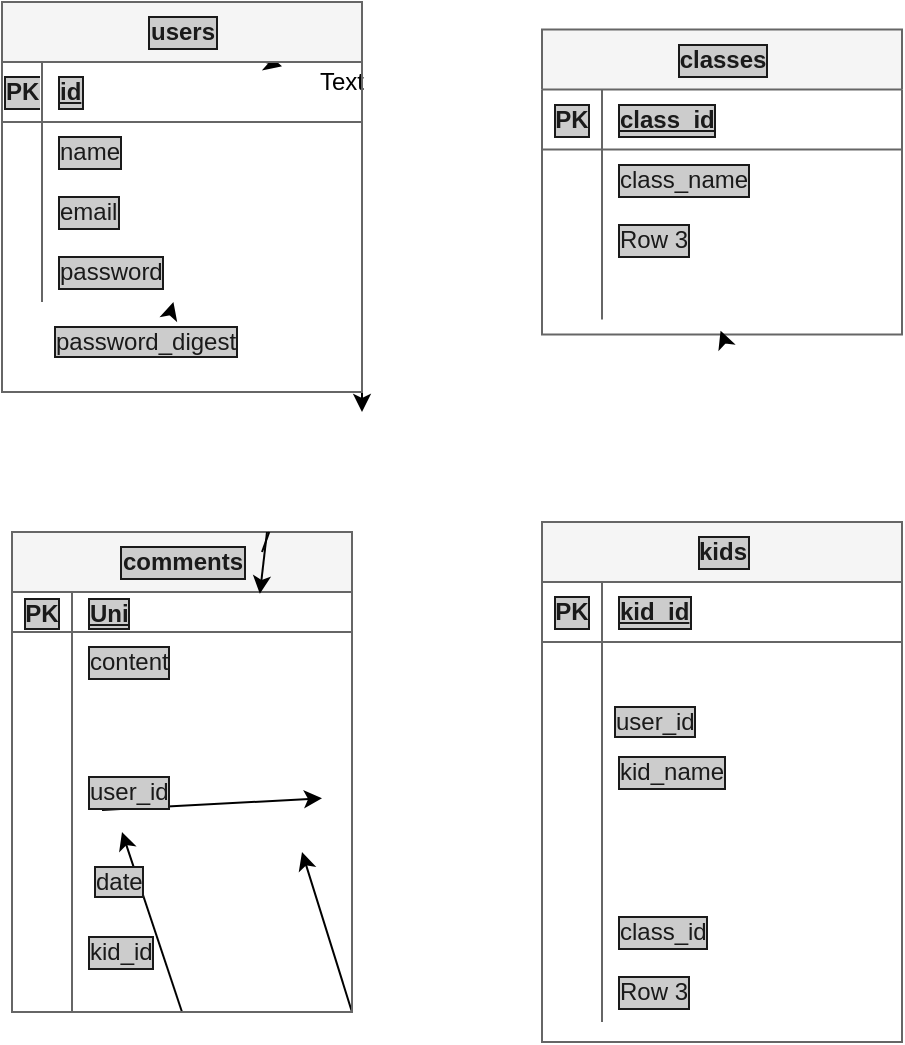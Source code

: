 <mxfile>
    <diagram id="ZVl_wyu_fpvA4I5iy3IS" name="ページ1">
        <mxGraphModel dx="471" dy="470" grid="1" gridSize="10" guides="1" tooltips="1" connect="1" arrows="1" fold="1" page="1" pageScale="1" pageWidth="1169" pageHeight="827" background="#ffffff" math="0" shadow="0">
            <root>
                <mxCell id="0"/>
                <mxCell id="1" parent="0"/>
                <mxCell id="4" value="Text" style="text;html=1;strokeColor=none;fillColor=none;align=center;verticalAlign=middle;whiteSpace=wrap;rounded=0;" vertex="1" parent="1">
                    <mxGeometry x="250" y="60" width="60" height="30" as="geometry"/>
                </mxCell>
                <mxCell id="8" value="" style="edgeStyle=none;html=1;fontSize=10;fontColor=#1A1A1A;" edge="1" parent="1" target="4">
                    <mxGeometry relative="1" as="geometry">
                        <mxPoint x="195" y="52.826" as="sourcePoint"/>
                    </mxGeometry>
                </mxCell>
                <mxCell id="115" style="edgeStyle=none;html=1;exitX=1;exitY=1;exitDx=0;exitDy=0;fontFamily=Helvetica;fontSize=12;fontColor=#1A1A1A;" edge="1" parent="1" source="53">
                    <mxGeometry relative="1" as="geometry">
                        <mxPoint x="290" y="240" as="targetPoint"/>
                    </mxGeometry>
                </mxCell>
                <mxCell id="53" value="users" style="shape=table;startSize=30;container=1;collapsible=1;childLayout=tableLayout;fixedRows=1;rowLines=0;fontStyle=1;align=center;resizeLast=1;labelBackgroundColor=#CCCCCC;labelBorderColor=#1A1A1A;fontFamily=Helvetica;fontSize=12;fontColor=#1A1A1A;strokeColor=#666666;fillColor=#f5f5f5;html=1;" vertex="1" parent="1">
                    <mxGeometry x="110" y="35" width="180" height="195" as="geometry">
                        <mxRectangle x="420" y="292.5" width="60" height="30" as="alternateBounds"/>
                    </mxGeometry>
                </mxCell>
                <mxCell id="54" value="" style="shape=partialRectangle;collapsible=0;dropTarget=0;pointerEvents=0;fillColor=none;top=0;left=0;bottom=1;right=0;points=[[0,0.5],[1,0.5]];portConstraint=eastwest;labelBackgroundColor=#CCCCCC;labelBorderColor=#1A1A1A;fontFamily=Helvetica;fontSize=12;fontColor=#1A1A1A;strokeColor=#666666;html=1;" vertex="1" parent="53">
                    <mxGeometry y="30" width="180" height="30" as="geometry"/>
                </mxCell>
                <mxCell id="55" value="PK" style="shape=partialRectangle;connectable=0;fillColor=none;top=0;left=0;bottom=0;right=0;fontStyle=1;overflow=hidden;labelBackgroundColor=#CCCCCC;labelBorderColor=#1A1A1A;fontFamily=Helvetica;fontSize=12;fontColor=#1A1A1A;strokeColor=#666666;html=1;" vertex="1" parent="54">
                    <mxGeometry width="20" height="30" as="geometry">
                        <mxRectangle width="20" height="30" as="alternateBounds"/>
                    </mxGeometry>
                </mxCell>
                <mxCell id="56" value="id" style="shape=partialRectangle;connectable=0;fillColor=none;top=0;left=0;bottom=0;right=0;align=left;spacingLeft=6;fontStyle=5;overflow=hidden;labelBackgroundColor=#CCCCCC;labelBorderColor=#1A1A1A;fontFamily=Helvetica;fontSize=12;fontColor=#1A1A1A;strokeColor=#666666;html=1;" vertex="1" parent="54">
                    <mxGeometry x="20" width="160" height="30" as="geometry">
                        <mxRectangle width="160" height="30" as="alternateBounds"/>
                    </mxGeometry>
                </mxCell>
                <mxCell id="57" value="" style="shape=partialRectangle;collapsible=0;dropTarget=0;pointerEvents=0;fillColor=none;top=0;left=0;bottom=0;right=0;points=[[0,0.5],[1,0.5]];portConstraint=eastwest;labelBackgroundColor=#CCCCCC;labelBorderColor=#1A1A1A;fontFamily=Helvetica;fontSize=12;fontColor=#1A1A1A;strokeColor=#666666;html=1;" vertex="1" parent="53">
                    <mxGeometry y="60" width="180" height="30" as="geometry"/>
                </mxCell>
                <mxCell id="58" value="" style="shape=partialRectangle;connectable=0;fillColor=none;top=0;left=0;bottom=0;right=0;editable=1;overflow=hidden;labelBackgroundColor=#CCCCCC;labelBorderColor=#1A1A1A;fontFamily=Helvetica;fontSize=12;fontColor=#1A1A1A;strokeColor=#666666;html=1;" vertex="1" parent="57">
                    <mxGeometry width="20" height="30" as="geometry">
                        <mxRectangle width="20" height="30" as="alternateBounds"/>
                    </mxGeometry>
                </mxCell>
                <mxCell id="59" value="name" style="shape=partialRectangle;connectable=0;fillColor=none;top=0;left=0;bottom=0;right=0;align=left;spacingLeft=6;overflow=hidden;labelBackgroundColor=#CCCCCC;labelBorderColor=#1A1A1A;fontFamily=Helvetica;fontSize=12;fontColor=#1A1A1A;strokeColor=#666666;html=1;" vertex="1" parent="57">
                    <mxGeometry x="20" width="160" height="30" as="geometry">
                        <mxRectangle width="160" height="30" as="alternateBounds"/>
                    </mxGeometry>
                </mxCell>
                <mxCell id="60" value="" style="shape=partialRectangle;collapsible=0;dropTarget=0;pointerEvents=0;fillColor=none;top=0;left=0;bottom=0;right=0;points=[[0,0.5],[1,0.5]];portConstraint=eastwest;labelBackgroundColor=#CCCCCC;labelBorderColor=#1A1A1A;fontFamily=Helvetica;fontSize=12;fontColor=#1A1A1A;strokeColor=#666666;html=1;" vertex="1" parent="53">
                    <mxGeometry y="90" width="180" height="30" as="geometry"/>
                </mxCell>
                <mxCell id="61" value="" style="shape=partialRectangle;connectable=0;fillColor=none;top=0;left=0;bottom=0;right=0;editable=1;overflow=hidden;labelBackgroundColor=#CCCCCC;labelBorderColor=#1A1A1A;fontFamily=Helvetica;fontSize=12;fontColor=#1A1A1A;strokeColor=#666666;html=1;" vertex="1" parent="60">
                    <mxGeometry width="20" height="30" as="geometry">
                        <mxRectangle width="20" height="30" as="alternateBounds"/>
                    </mxGeometry>
                </mxCell>
                <mxCell id="62" value="email" style="shape=partialRectangle;connectable=0;fillColor=none;top=0;left=0;bottom=0;right=0;align=left;spacingLeft=6;overflow=hidden;labelBackgroundColor=#CCCCCC;labelBorderColor=#1A1A1A;fontFamily=Helvetica;fontSize=12;fontColor=#1A1A1A;strokeColor=#666666;html=1;" vertex="1" parent="60">
                    <mxGeometry x="20" width="160" height="30" as="geometry">
                        <mxRectangle width="160" height="30" as="alternateBounds"/>
                    </mxGeometry>
                </mxCell>
                <mxCell id="63" value="" style="shape=partialRectangle;collapsible=0;dropTarget=0;pointerEvents=0;fillColor=none;top=0;left=0;bottom=0;right=0;points=[[0,0.5],[1,0.5]];portConstraint=eastwest;labelBackgroundColor=#CCCCCC;labelBorderColor=#1A1A1A;fontFamily=Helvetica;fontSize=12;fontColor=#1A1A1A;strokeColor=#666666;html=1;" vertex="1" parent="53">
                    <mxGeometry y="120" width="180" height="30" as="geometry"/>
                </mxCell>
                <mxCell id="64" value="" style="shape=partialRectangle;connectable=0;fillColor=none;top=0;left=0;bottom=0;right=0;editable=1;overflow=hidden;labelBackgroundColor=#CCCCCC;labelBorderColor=#1A1A1A;fontFamily=Helvetica;fontSize=12;fontColor=#1A1A1A;strokeColor=#666666;html=1;" vertex="1" parent="63">
                    <mxGeometry width="20" height="30" as="geometry">
                        <mxRectangle width="20" height="30" as="alternateBounds"/>
                    </mxGeometry>
                </mxCell>
                <mxCell id="65" value="password" style="shape=partialRectangle;connectable=0;fillColor=none;top=0;left=0;bottom=0;right=0;align=left;spacingLeft=6;overflow=hidden;labelBackgroundColor=#CCCCCC;labelBorderColor=#1A1A1A;fontFamily=Helvetica;fontSize=12;fontColor=#1A1A1A;strokeColor=#666666;html=1;" vertex="1" parent="63">
                    <mxGeometry x="20" width="160" height="30" as="geometry">
                        <mxRectangle width="160" height="30" as="alternateBounds"/>
                    </mxGeometry>
                </mxCell>
                <mxCell id="66" value="classes" style="shape=table;startSize=30;container=1;collapsible=1;childLayout=tableLayout;fixedRows=1;rowLines=0;fontStyle=1;align=center;resizeLast=1;labelBackgroundColor=#CCCCCC;labelBorderColor=#1A1A1A;fontFamily=Helvetica;fontSize=12;fontColor=#1A1A1A;strokeColor=#666666;fillColor=#f5f5f5;html=1;" vertex="1" parent="1">
                    <mxGeometry x="380" y="48.75" width="180" height="152.5" as="geometry"/>
                </mxCell>
                <mxCell id="67" value="" style="shape=partialRectangle;collapsible=0;dropTarget=0;pointerEvents=0;fillColor=none;top=0;left=0;bottom=1;right=0;points=[[0,0.5],[1,0.5]];portConstraint=eastwest;labelBackgroundColor=#CCCCCC;labelBorderColor=#1A1A1A;fontFamily=Helvetica;fontSize=12;fontColor=#1A1A1A;strokeColor=#666666;html=1;" vertex="1" parent="66">
                    <mxGeometry y="30" width="180" height="30" as="geometry"/>
                </mxCell>
                <mxCell id="68" value="PK" style="shape=partialRectangle;connectable=0;fillColor=none;top=0;left=0;bottom=0;right=0;fontStyle=1;overflow=hidden;labelBackgroundColor=#CCCCCC;labelBorderColor=#1A1A1A;fontFamily=Helvetica;fontSize=12;fontColor=#1A1A1A;strokeColor=#666666;html=1;" vertex="1" parent="67">
                    <mxGeometry width="30" height="30" as="geometry">
                        <mxRectangle width="30" height="30" as="alternateBounds"/>
                    </mxGeometry>
                </mxCell>
                <mxCell id="69" value="class_id" style="shape=partialRectangle;connectable=0;fillColor=none;top=0;left=0;bottom=0;right=0;align=left;spacingLeft=6;fontStyle=5;overflow=hidden;labelBackgroundColor=#CCCCCC;labelBorderColor=#1A1A1A;fontFamily=Helvetica;fontSize=12;fontColor=#1A1A1A;strokeColor=#666666;html=1;" vertex="1" parent="67">
                    <mxGeometry x="30" width="150" height="30" as="geometry">
                        <mxRectangle width="150" height="30" as="alternateBounds"/>
                    </mxGeometry>
                </mxCell>
                <mxCell id="70" value="" style="shape=partialRectangle;collapsible=0;dropTarget=0;pointerEvents=0;fillColor=none;top=0;left=0;bottom=0;right=0;points=[[0,0.5],[1,0.5]];portConstraint=eastwest;labelBackgroundColor=#CCCCCC;labelBorderColor=#1A1A1A;fontFamily=Helvetica;fontSize=12;fontColor=#1A1A1A;strokeColor=#666666;html=1;" vertex="1" parent="66">
                    <mxGeometry y="60" width="180" height="30" as="geometry"/>
                </mxCell>
                <mxCell id="71" value="" style="shape=partialRectangle;connectable=0;fillColor=none;top=0;left=0;bottom=0;right=0;editable=1;overflow=hidden;labelBackgroundColor=#CCCCCC;labelBorderColor=#1A1A1A;fontFamily=Helvetica;fontSize=12;fontColor=#1A1A1A;strokeColor=#666666;html=1;" vertex="1" parent="70">
                    <mxGeometry width="30" height="30" as="geometry">
                        <mxRectangle width="30" height="30" as="alternateBounds"/>
                    </mxGeometry>
                </mxCell>
                <mxCell id="72" value="class_name" style="shape=partialRectangle;connectable=0;fillColor=none;top=0;left=0;bottom=0;right=0;align=left;spacingLeft=6;overflow=hidden;labelBackgroundColor=#CCCCCC;labelBorderColor=#1A1A1A;fontFamily=Helvetica;fontSize=12;fontColor=#1A1A1A;strokeColor=#666666;html=1;" vertex="1" parent="70">
                    <mxGeometry x="30" width="150" height="30" as="geometry">
                        <mxRectangle width="150" height="30" as="alternateBounds"/>
                    </mxGeometry>
                </mxCell>
                <mxCell id="76" value="" style="shape=partialRectangle;collapsible=0;dropTarget=0;pointerEvents=0;fillColor=none;top=0;left=0;bottom=0;right=0;points=[[0,0.5],[1,0.5]];portConstraint=eastwest;labelBackgroundColor=#CCCCCC;labelBorderColor=#1A1A1A;fontFamily=Helvetica;fontSize=12;fontColor=#1A1A1A;strokeColor=#666666;html=1;" vertex="1" parent="66">
                    <mxGeometry y="90" width="180" height="30" as="geometry"/>
                </mxCell>
                <mxCell id="77" value="" style="shape=partialRectangle;connectable=0;fillColor=none;top=0;left=0;bottom=0;right=0;editable=1;overflow=hidden;labelBackgroundColor=#CCCCCC;labelBorderColor=#1A1A1A;fontFamily=Helvetica;fontSize=12;fontColor=#1A1A1A;strokeColor=#666666;html=1;" vertex="1" parent="76">
                    <mxGeometry width="30" height="30" as="geometry">
                        <mxRectangle width="30" height="30" as="alternateBounds"/>
                    </mxGeometry>
                </mxCell>
                <mxCell id="78" value="Row 3" style="shape=partialRectangle;connectable=0;fillColor=none;top=0;left=0;bottom=0;right=0;align=left;spacingLeft=6;overflow=hidden;labelBackgroundColor=#CCCCCC;labelBorderColor=#1A1A1A;fontFamily=Helvetica;fontSize=12;fontColor=#1A1A1A;strokeColor=#666666;html=1;" vertex="1" parent="76">
                    <mxGeometry x="30" width="150" height="30" as="geometry">
                        <mxRectangle width="150" height="30" as="alternateBounds"/>
                    </mxGeometry>
                </mxCell>
                <mxCell id="73" value="" style="shape=partialRectangle;collapsible=0;dropTarget=0;pointerEvents=0;fillColor=none;top=0;left=0;bottom=0;right=0;points=[[0,0.5],[1,0.5]];portConstraint=eastwest;labelBackgroundColor=#CCCCCC;labelBorderColor=#1A1A1A;fontFamily=Helvetica;fontSize=12;fontColor=#1A1A1A;strokeColor=#666666;html=1;" vertex="1" parent="66">
                    <mxGeometry y="120" width="180" height="25" as="geometry"/>
                </mxCell>
                <mxCell id="74" value="" style="shape=partialRectangle;connectable=0;fillColor=none;top=0;left=0;bottom=0;right=0;editable=1;overflow=hidden;labelBackgroundColor=#CCCCCC;labelBorderColor=#1A1A1A;fontFamily=Helvetica;fontSize=12;fontColor=#1A1A1A;strokeColor=#666666;html=1;" vertex="1" parent="73">
                    <mxGeometry width="30" height="25" as="geometry">
                        <mxRectangle width="30" height="25" as="alternateBounds"/>
                    </mxGeometry>
                </mxCell>
                <mxCell id="75" value="" style="shape=partialRectangle;connectable=0;fillColor=none;top=0;left=0;bottom=0;right=0;align=left;spacingLeft=6;overflow=hidden;labelBackgroundColor=#CCCCCC;labelBorderColor=#1A1A1A;fontFamily=Helvetica;fontSize=12;fontColor=#1A1A1A;strokeColor=#666666;html=1;" vertex="1" parent="73">
                    <mxGeometry x="30" width="150" height="25" as="geometry">
                        <mxRectangle width="150" height="25" as="alternateBounds"/>
                    </mxGeometry>
                </mxCell>
                <mxCell id="120" style="edgeStyle=none;html=1;exitX=0.5;exitY=1;exitDx=0;exitDy=0;entryX=0.496;entryY=1.223;entryDx=0;entryDy=0;entryPerimeter=0;fontFamily=Helvetica;fontSize=12;fontColor=#1A1A1A;" edge="1" parent="66" source="66" target="73">
                    <mxGeometry relative="1" as="geometry"/>
                </mxCell>
                <mxCell id="79" value="kids" style="shape=table;startSize=30;container=1;collapsible=1;childLayout=tableLayout;fixedRows=1;rowLines=0;fontStyle=1;align=center;resizeLast=1;labelBackgroundColor=#CCCCCC;labelBorderColor=#1A1A1A;fontFamily=Helvetica;fontSize=12;fontColor=#1A1A1A;strokeColor=#666666;fillColor=#f5f5f5;html=1;" vertex="1" parent="1">
                    <mxGeometry x="380" y="295" width="180" height="260" as="geometry"/>
                </mxCell>
                <mxCell id="80" value="" style="shape=partialRectangle;collapsible=0;dropTarget=0;pointerEvents=0;fillColor=none;top=0;left=0;bottom=1;right=0;points=[[0,0.5],[1,0.5]];portConstraint=eastwest;labelBackgroundColor=#CCCCCC;labelBorderColor=#1A1A1A;fontFamily=Helvetica;fontSize=12;fontColor=#1A1A1A;strokeColor=#666666;html=1;" vertex="1" parent="79">
                    <mxGeometry y="30" width="180" height="30" as="geometry"/>
                </mxCell>
                <mxCell id="81" value="PK" style="shape=partialRectangle;connectable=0;fillColor=none;top=0;left=0;bottom=0;right=0;fontStyle=1;overflow=hidden;labelBackgroundColor=#CCCCCC;labelBorderColor=#1A1A1A;fontFamily=Helvetica;fontSize=12;fontColor=#1A1A1A;strokeColor=#666666;html=1;" vertex="1" parent="80">
                    <mxGeometry width="30" height="30" as="geometry">
                        <mxRectangle width="30" height="30" as="alternateBounds"/>
                    </mxGeometry>
                </mxCell>
                <mxCell id="82" value="kid_id" style="shape=partialRectangle;connectable=0;fillColor=none;top=0;left=0;bottom=0;right=0;align=left;spacingLeft=6;fontStyle=5;overflow=hidden;labelBackgroundColor=#CCCCCC;labelBorderColor=#1A1A1A;fontFamily=Helvetica;fontSize=12;fontColor=#1A1A1A;strokeColor=#666666;html=1;" vertex="1" parent="80">
                    <mxGeometry x="30" width="150" height="30" as="geometry">
                        <mxRectangle width="150" height="30" as="alternateBounds"/>
                    </mxGeometry>
                </mxCell>
                <mxCell id="83" value="" style="shape=partialRectangle;collapsible=0;dropTarget=0;pointerEvents=0;fillColor=none;top=0;left=0;bottom=0;right=0;points=[[0,0.5],[1,0.5]];portConstraint=eastwest;labelBackgroundColor=#CCCCCC;labelBorderColor=#1A1A1A;fontFamily=Helvetica;fontSize=12;fontColor=#1A1A1A;strokeColor=#666666;html=1;" vertex="1" parent="79">
                    <mxGeometry y="60" width="180" height="130" as="geometry"/>
                </mxCell>
                <mxCell id="84" value="" style="shape=partialRectangle;connectable=0;fillColor=none;top=0;left=0;bottom=0;right=0;editable=1;overflow=hidden;labelBackgroundColor=#CCCCCC;labelBorderColor=#1A1A1A;fontFamily=Helvetica;fontSize=12;fontColor=#1A1A1A;strokeColor=#666666;html=1;" vertex="1" parent="83">
                    <mxGeometry width="30" height="130" as="geometry">
                        <mxRectangle width="30" height="130" as="alternateBounds"/>
                    </mxGeometry>
                </mxCell>
                <mxCell id="85" value="kid_name" style="shape=partialRectangle;connectable=0;fillColor=none;top=0;left=0;bottom=0;right=0;align=left;spacingLeft=6;overflow=hidden;labelBackgroundColor=#CCCCCC;labelBorderColor=#1A1A1A;fontFamily=Helvetica;fontSize=12;fontColor=#1A1A1A;strokeColor=#666666;html=1;" vertex="1" parent="83">
                    <mxGeometry x="30" width="150" height="130" as="geometry">
                        <mxRectangle width="150" height="130" as="alternateBounds"/>
                    </mxGeometry>
                </mxCell>
                <mxCell id="86" value="" style="shape=partialRectangle;collapsible=0;dropTarget=0;pointerEvents=0;fillColor=none;top=0;left=0;bottom=0;right=0;points=[[0,0.5],[1,0.5]];portConstraint=eastwest;labelBackgroundColor=#CCCCCC;labelBorderColor=#1A1A1A;fontFamily=Helvetica;fontSize=12;fontColor=#1A1A1A;strokeColor=#666666;html=1;" vertex="1" parent="79">
                    <mxGeometry y="190" width="180" height="30" as="geometry"/>
                </mxCell>
                <mxCell id="87" value="" style="shape=partialRectangle;connectable=0;fillColor=none;top=0;left=0;bottom=0;right=0;editable=1;overflow=hidden;labelBackgroundColor=#CCCCCC;labelBorderColor=#1A1A1A;fontFamily=Helvetica;fontSize=12;fontColor=#1A1A1A;strokeColor=#666666;html=1;" vertex="1" parent="86">
                    <mxGeometry width="30" height="30" as="geometry">
                        <mxRectangle width="30" height="30" as="alternateBounds"/>
                    </mxGeometry>
                </mxCell>
                <mxCell id="88" value="class_id" style="shape=partialRectangle;connectable=0;fillColor=none;top=0;left=0;bottom=0;right=0;align=left;spacingLeft=6;overflow=hidden;labelBackgroundColor=#CCCCCC;labelBorderColor=#1A1A1A;fontFamily=Helvetica;fontSize=12;fontColor=#1A1A1A;strokeColor=#666666;html=1;" vertex="1" parent="86">
                    <mxGeometry x="30" width="150" height="30" as="geometry">
                        <mxRectangle width="150" height="30" as="alternateBounds"/>
                    </mxGeometry>
                </mxCell>
                <mxCell id="89" value="" style="shape=partialRectangle;collapsible=0;dropTarget=0;pointerEvents=0;fillColor=none;top=0;left=0;bottom=0;right=0;points=[[0,0.5],[1,0.5]];portConstraint=eastwest;labelBackgroundColor=#CCCCCC;labelBorderColor=#1A1A1A;fontFamily=Helvetica;fontSize=12;fontColor=#1A1A1A;strokeColor=#666666;html=1;" vertex="1" parent="79">
                    <mxGeometry y="220" width="180" height="30" as="geometry"/>
                </mxCell>
                <mxCell id="90" value="" style="shape=partialRectangle;connectable=0;fillColor=none;top=0;left=0;bottom=0;right=0;editable=1;overflow=hidden;labelBackgroundColor=#CCCCCC;labelBorderColor=#1A1A1A;fontFamily=Helvetica;fontSize=12;fontColor=#1A1A1A;strokeColor=#666666;html=1;" vertex="1" parent="89">
                    <mxGeometry width="30" height="30" as="geometry">
                        <mxRectangle width="30" height="30" as="alternateBounds"/>
                    </mxGeometry>
                </mxCell>
                <mxCell id="91" value="Row 3" style="shape=partialRectangle;connectable=0;fillColor=none;top=0;left=0;bottom=0;right=0;align=left;spacingLeft=6;overflow=hidden;labelBackgroundColor=#CCCCCC;labelBorderColor=#1A1A1A;fontFamily=Helvetica;fontSize=12;fontColor=#1A1A1A;strokeColor=#666666;html=1;" vertex="1" parent="89">
                    <mxGeometry x="30" width="150" height="30" as="geometry">
                        <mxRectangle width="150" height="30" as="alternateBounds"/>
                    </mxGeometry>
                </mxCell>
                <mxCell id="93" value="user_id" style="text;strokeColor=none;fillColor=none;spacingLeft=4;spacingRight=4;overflow=hidden;rotatable=0;points=[[0,0.5],[1,0.5]];portConstraint=eastwest;fontSize=12;labelBackgroundColor=#CCCCCC;labelBorderColor=#1A1A1A;fontFamily=Helvetica;fontColor=#1A1A1A;html=1;" vertex="1" parent="1">
                    <mxGeometry x="410" y="380" width="70" height="30" as="geometry"/>
                </mxCell>
                <mxCell id="107" style="edgeStyle=none;html=1;exitX=1;exitY=1;exitDx=0;exitDy=0;fontFamily=Helvetica;fontSize=12;fontColor=#1A1A1A;" edge="1" parent="1" source="94">
                    <mxGeometry relative="1" as="geometry">
                        <mxPoint x="260" y="460" as="targetPoint"/>
                    </mxGeometry>
                </mxCell>
                <mxCell id="108" style="edgeStyle=none;html=1;exitX=0.5;exitY=1;exitDx=0;exitDy=0;fontFamily=Helvetica;fontSize=12;fontColor=#1A1A1A;" edge="1" parent="1" source="94">
                    <mxGeometry relative="1" as="geometry">
                        <mxPoint x="170" y="450" as="targetPoint"/>
                    </mxGeometry>
                </mxCell>
                <mxCell id="111" value="" style="edgeStyle=none;html=1;fontFamily=Helvetica;fontSize=12;fontColor=#1A1A1A;" edge="1" parent="1">
                    <mxGeometry relative="1" as="geometry">
                        <mxPoint x="160" y="438.947" as="sourcePoint"/>
                        <mxPoint x="270" y="433.158" as="targetPoint"/>
                    </mxGeometry>
                </mxCell>
                <mxCell id="94" value="comments" style="shape=table;startSize=30;container=1;collapsible=1;childLayout=tableLayout;fixedRows=1;rowLines=0;fontStyle=1;align=center;resizeLast=1;labelBackgroundColor=#CCCCCC;labelBorderColor=#1A1A1A;fontFamily=Helvetica;fontSize=12;fontColor=#1A1A1A;strokeColor=#666666;fillColor=#f5f5f5;html=1;" vertex="1" parent="1">
                    <mxGeometry x="115" y="300" width="170" height="240" as="geometry"/>
                </mxCell>
                <mxCell id="95" value="" style="shape=partialRectangle;collapsible=0;dropTarget=0;pointerEvents=0;fillColor=none;top=0;left=0;bottom=1;right=0;points=[[0,0.5],[1,0.5]];portConstraint=eastwest;labelBackgroundColor=#CCCCCC;labelBorderColor=#1A1A1A;fontFamily=Helvetica;fontSize=12;fontColor=#1A1A1A;strokeColor=#666666;html=1;" vertex="1" parent="94">
                    <mxGeometry y="30" width="170" height="20" as="geometry"/>
                </mxCell>
                <mxCell id="96" value="PK" style="shape=partialRectangle;connectable=0;fillColor=none;top=0;left=0;bottom=0;right=0;fontStyle=1;overflow=hidden;labelBackgroundColor=#CCCCCC;labelBorderColor=#1A1A1A;fontFamily=Helvetica;fontSize=12;fontColor=#1A1A1A;strokeColor=#666666;html=1;" vertex="1" parent="95">
                    <mxGeometry width="30" height="20" as="geometry">
                        <mxRectangle width="30" height="20" as="alternateBounds"/>
                    </mxGeometry>
                </mxCell>
                <mxCell id="97" value="Uni" style="shape=partialRectangle;connectable=0;fillColor=none;top=0;left=0;bottom=0;right=0;align=left;spacingLeft=6;fontStyle=5;overflow=hidden;labelBackgroundColor=#CCCCCC;labelBorderColor=#1A1A1A;fontFamily=Helvetica;fontSize=12;fontColor=#1A1A1A;strokeColor=#666666;html=1;" vertex="1" parent="95">
                    <mxGeometry x="30" width="140" height="20" as="geometry">
                        <mxRectangle width="140" height="20" as="alternateBounds"/>
                    </mxGeometry>
                </mxCell>
                <mxCell id="98" value="" style="shape=partialRectangle;collapsible=0;dropTarget=0;pointerEvents=0;fillColor=none;top=0;left=0;bottom=0;right=0;points=[[0,0.5],[1,0.5]];portConstraint=eastwest;labelBackgroundColor=#CCCCCC;labelBorderColor=#1A1A1A;fontFamily=Helvetica;fontSize=12;fontColor=#1A1A1A;strokeColor=#666666;html=1;" vertex="1" parent="94">
                    <mxGeometry y="50" width="170" height="30" as="geometry"/>
                </mxCell>
                <mxCell id="99" value="" style="shape=partialRectangle;connectable=0;fillColor=none;top=0;left=0;bottom=0;right=0;editable=1;overflow=hidden;labelBackgroundColor=#CCCCCC;labelBorderColor=#1A1A1A;fontFamily=Helvetica;fontSize=12;fontColor=#1A1A1A;strokeColor=#666666;html=1;" vertex="1" parent="98">
                    <mxGeometry width="30" height="30" as="geometry">
                        <mxRectangle width="30" height="30" as="alternateBounds"/>
                    </mxGeometry>
                </mxCell>
                <mxCell id="100" value="content" style="shape=partialRectangle;connectable=0;fillColor=none;top=0;left=0;bottom=0;right=0;align=left;spacingLeft=6;overflow=hidden;labelBackgroundColor=#CCCCCC;labelBorderColor=#1A1A1A;fontFamily=Helvetica;fontSize=12;fontColor=#1A1A1A;strokeColor=#666666;html=1;" vertex="1" parent="98">
                    <mxGeometry x="30" width="140" height="30" as="geometry">
                        <mxRectangle width="140" height="30" as="alternateBounds"/>
                    </mxGeometry>
                </mxCell>
                <mxCell id="101" value="" style="shape=partialRectangle;collapsible=0;dropTarget=0;pointerEvents=0;fillColor=none;top=0;left=0;bottom=0;right=0;points=[[0,0.5],[1,0.5]];portConstraint=eastwest;labelBackgroundColor=#CCCCCC;labelBorderColor=#1A1A1A;fontFamily=Helvetica;fontSize=12;fontColor=#1A1A1A;strokeColor=#666666;html=1;" vertex="1" parent="94">
                    <mxGeometry y="80" width="170" height="100" as="geometry"/>
                </mxCell>
                <mxCell id="102" value="" style="shape=partialRectangle;connectable=0;fillColor=none;top=0;left=0;bottom=0;right=0;editable=1;overflow=hidden;labelBackgroundColor=#CCCCCC;labelBorderColor=#1A1A1A;fontFamily=Helvetica;fontSize=12;fontColor=#1A1A1A;strokeColor=#666666;html=1;" vertex="1" parent="101">
                    <mxGeometry width="30" height="100" as="geometry">
                        <mxRectangle width="30" height="100" as="alternateBounds"/>
                    </mxGeometry>
                </mxCell>
                <mxCell id="103" value="user_id" style="shape=partialRectangle;connectable=0;fillColor=none;top=0;left=0;bottom=0;right=0;align=left;spacingLeft=6;overflow=hidden;labelBackgroundColor=#CCCCCC;labelBorderColor=#1A1A1A;fontFamily=Helvetica;fontSize=12;fontColor=#1A1A1A;strokeColor=#666666;html=1;" vertex="1" parent="101">
                    <mxGeometry x="30" width="140" height="100" as="geometry">
                        <mxRectangle width="140" height="100" as="alternateBounds"/>
                    </mxGeometry>
                </mxCell>
                <mxCell id="104" value="" style="shape=partialRectangle;collapsible=0;dropTarget=0;pointerEvents=0;fillColor=none;top=0;left=0;bottom=0;right=0;points=[[0,0.5],[1,0.5]];portConstraint=eastwest;labelBackgroundColor=#CCCCCC;labelBorderColor=#1A1A1A;fontFamily=Helvetica;fontSize=12;fontColor=#1A1A1A;strokeColor=#666666;html=1;" vertex="1" parent="94">
                    <mxGeometry y="180" width="170" height="60" as="geometry"/>
                </mxCell>
                <mxCell id="105" value="" style="shape=partialRectangle;connectable=0;fillColor=none;top=0;left=0;bottom=0;right=0;editable=1;overflow=hidden;labelBackgroundColor=#CCCCCC;labelBorderColor=#1A1A1A;fontFamily=Helvetica;fontSize=12;fontColor=#1A1A1A;strokeColor=#666666;html=1;" vertex="1" parent="104">
                    <mxGeometry width="30" height="60" as="geometry">
                        <mxRectangle width="30" height="60" as="alternateBounds"/>
                    </mxGeometry>
                </mxCell>
                <mxCell id="106" value="kid_id" style="shape=partialRectangle;connectable=0;fillColor=none;top=0;left=0;bottom=0;right=0;align=left;spacingLeft=6;overflow=hidden;labelBackgroundColor=#CCCCCC;labelBorderColor=#1A1A1A;fontFamily=Helvetica;fontSize=12;fontColor=#1A1A1A;strokeColor=#666666;html=1;" vertex="1" parent="104">
                    <mxGeometry x="30" width="140" height="60" as="geometry">
                        <mxRectangle width="140" height="60" as="alternateBounds"/>
                    </mxGeometry>
                </mxCell>
                <mxCell id="119" style="edgeStyle=none;html=1;exitX=0.75;exitY=0;exitDx=0;exitDy=0;entryX=0.729;entryY=0.046;entryDx=0;entryDy=0;entryPerimeter=0;fontFamily=Helvetica;fontSize=12;fontColor=#1A1A1A;" edge="1" parent="94" source="94" target="95">
                    <mxGeometry relative="1" as="geometry"/>
                </mxCell>
                <mxCell id="112" value="" style="endArrow=none;html=1;fontSize=10;fontColor=#1A1A1A;" edge="1" parent="1" target="94">
                    <mxGeometry width="50" height="50" relative="1" as="geometry">
                        <mxPoint x="240" y="310" as="sourcePoint"/>
                        <mxPoint x="320" y="290" as="targetPoint"/>
                        <Array as="points"/>
                    </mxGeometry>
                </mxCell>
                <mxCell id="114" value="date" style="text;strokeColor=none;fillColor=none;spacingLeft=4;spacingRight=4;overflow=hidden;rotatable=0;points=[[0,0.5],[1,0.5]];portConstraint=eastwest;fontSize=12;labelBackgroundColor=#CCCCCC;labelBorderColor=#1A1A1A;fontFamily=Helvetica;fontColor=#1A1A1A;html=1;" vertex="1" parent="1">
                    <mxGeometry x="150" y="460" width="60" height="30" as="geometry"/>
                </mxCell>
                <mxCell id="117" value="" style="edgeStyle=none;html=1;fontFamily=Helvetica;fontSize=12;fontColor=#1A1A1A;" edge="1" parent="1" source="116" target="63">
                    <mxGeometry relative="1" as="geometry"/>
                </mxCell>
                <mxCell id="116" value="password_digest" style="text;strokeColor=none;fillColor=none;spacingLeft=4;spacingRight=4;overflow=hidden;rotatable=0;points=[[0,0.5],[1,0.5]];portConstraint=eastwest;fontSize=12;labelBackgroundColor=#CCCCCC;labelBorderColor=#1A1A1A;fontFamily=Helvetica;fontColor=#1A1A1A;html=1;" vertex="1" parent="1">
                    <mxGeometry x="130" y="190" width="120" height="30" as="geometry"/>
                </mxCell>
            </root>
        </mxGraphModel>
    </diagram>
    <diagram id="SjrSYpjQ3CcY3f4m1VKY" name="ページ2">
        <mxGraphModel dx="471" dy="470" grid="1" gridSize="10" guides="1" tooltips="1" connect="1" arrows="1" fold="1" page="1" pageScale="1" pageWidth="1169" pageHeight="827" background="#1A1A1A" math="0" shadow="0">
            <root>
                <mxCell id="K3DedOTArw7rSLO7V-P2-0"/>
                <mxCell id="K3DedOTArw7rSLO7V-P2-1" parent="K3DedOTArw7rSLO7V-P2-0"/>
                <mxCell id="K3DedOTArw7rSLO7V-P2-25" value="" style="edgeStyle=none;html=1;labelBackgroundColor=#2A2A2A;labelBorderColor=#1A1A1A;fontFamily=Helvetica;fontSize=12;fontColor=#1A1A1A;entryX=0.638;entryY=-0.073;entryDx=0;entryDy=0;entryPerimeter=0;" edge="1" parent="K3DedOTArw7rSLO7V-P2-1" source="K3DedOTArw7rSLO7V-P2-2" target="K3DedOTArw7rSLO7V-P2-19">
                    <mxGeometry relative="1" as="geometry"/>
                </mxCell>
                <mxCell id="K3DedOTArw7rSLO7V-P2-2" value="Sign in" style="whiteSpace=wrap;html=1;align=center;labelBackgroundColor=#99CCFF;labelBorderColor=#1A1A1A;fontFamily=Helvetica;fontSize=12;fontColor=#1A1A1A;strokeColor=#666666;fillColor=#f5f5f5;" vertex="1" parent="K3DedOTArw7rSLO7V-P2-1">
                    <mxGeometry x="270" y="50" width="100" height="40" as="geometry"/>
                </mxCell>
                <mxCell id="K3DedOTArw7rSLO7V-P2-3" value="Top" style="whiteSpace=wrap;html=1;align=center;labelBackgroundColor=#99CCFF;labelBorderColor=#1A1A1A;fontFamily=Helvetica;fontSize=12;fontColor=#1A1A1A;strokeColor=#666666;fillColor=#f5f5f5;" vertex="1" parent="K3DedOTArw7rSLO7V-P2-1">
                    <mxGeometry x="170" y="50" width="100" height="40" as="geometry"/>
                </mxCell>
                <mxCell id="K3DedOTArw7rSLO7V-P2-26" style="edgeStyle=none;html=1;exitX=0.5;exitY=1;exitDx=0;exitDy=0;labelBackgroundColor=#2A2A2A;labelBorderColor=#1A1A1A;fontFamily=Helvetica;fontSize=12;fontColor=#1A1A1A;" edge="1" parent="K3DedOTArw7rSLO7V-P2-1" source="K3DedOTArw7rSLO7V-P2-4">
                    <mxGeometry relative="1" as="geometry">
                        <mxPoint x="420" y="270" as="targetPoint"/>
                    </mxGeometry>
                </mxCell>
                <mxCell id="K3DedOTArw7rSLO7V-P2-4" value="Login" style="whiteSpace=wrap;html=1;align=center;labelBackgroundColor=#99CCFF;labelBorderColor=#1A1A1A;fontFamily=Helvetica;fontSize=12;fontColor=#1A1A1A;strokeColor=#666666;fillColor=#f5f5f5;" vertex="1" parent="K3DedOTArw7rSLO7V-P2-1">
                    <mxGeometry x="370" y="50" width="100" height="40" as="geometry"/>
                </mxCell>
                <mxCell id="K3DedOTArw7rSLO7V-P2-9" value="" style="line;strokeWidth=1;rotatable=0;dashed=0;labelPosition=right;align=left;verticalAlign=middle;spacingTop=0;spacingLeft=6;points=[];portConstraint=eastwest;labelBackgroundColor=#99CCFF;labelBorderColor=#1A1A1A;fontFamily=Helvetica;fontSize=12;fontColor=#1A1A1A;fillColor=#f5f5f5;html=1;" vertex="1" parent="K3DedOTArw7rSLO7V-P2-1">
                    <mxGeometry x="170" y="50" width="60" as="geometry"/>
                </mxCell>
                <mxCell id="K3DedOTArw7rSLO7V-P2-10" value="ログイン前" style="text;html=1;align=center;verticalAlign=middle;resizable=0;points=[];autosize=1;strokeColor=#666666;fillColor=#f5f5f5;fontSize=12;fontFamily=Helvetica;fontColor=#333333;" vertex="1" parent="K3DedOTArw7rSLO7V-P2-1">
                    <mxGeometry x="170" y="30" width="70" height="20" as="geometry"/>
                </mxCell>
                <mxCell id="K3DedOTArw7rSLO7V-P2-33" style="edgeStyle=none;html=1;exitX=0.5;exitY=1;exitDx=0;exitDy=0;labelBackgroundColor=#2A2A2A;labelBorderColor=#1A1A1A;fontFamily=Helvetica;fontSize=12;fontColor=#1A1A1A;" edge="1" parent="K3DedOTArw7rSLO7V-P2-1" source="K3DedOTArw7rSLO7V-P2-14">
                    <mxGeometry relative="1" as="geometry">
                        <mxPoint x="560" y="90" as="targetPoint"/>
                    </mxGeometry>
                </mxCell>
                <mxCell id="K3DedOTArw7rSLO7V-P2-14" value="ログアウト" style="whiteSpace=wrap;html=1;align=center;labelBackgroundColor=#FFCCFF;labelBorderColor=#1A1A1A;fontFamily=Helvetica;fontSize=12;fontColor=#1A1A1A;strokeColor=#666666;fillColor=#f5f5f5;" vertex="1" parent="K3DedOTArw7rSLO7V-P2-1">
                    <mxGeometry x="521" y="50" width="100" height="40" as="geometry"/>
                </mxCell>
                <mxCell id="K3DedOTArw7rSLO7V-P2-15" value="ユーザー詳細画面" style="whiteSpace=wrap;html=1;align=center;labelBackgroundColor=#FFCCFF;labelBorderColor=#1A1A1A;fontFamily=Helvetica;fontSize=12;fontColor=#1A1A1A;strokeColor=#666666;fillColor=#f5f5f5;" vertex="1" parent="K3DedOTArw7rSLO7V-P2-1">
                    <mxGeometry x="620" y="50" width="100" height="40" as="geometry"/>
                </mxCell>
                <mxCell id="K3DedOTArw7rSLO7V-P2-16" value="管理者画面へ" style="whiteSpace=wrap;html=1;align=center;labelBackgroundColor=#FFCCFF;labelBorderColor=#1A1A1A;fontFamily=Helvetica;fontSize=12;fontColor=#1A1A1A;strokeColor=#666666;fillColor=#f5f5f5;" vertex="1" parent="K3DedOTArw7rSLO7V-P2-1">
                    <mxGeometry x="820" y="50" width="100" height="40" as="geometry"/>
                </mxCell>
                <mxCell id="K3DedOTArw7rSLO7V-P2-18" value="ログイン後" style="text;html=1;align=center;verticalAlign=middle;resizable=0;points=[];autosize=1;strokeColor=#666666;fillColor=#f5f5f5;fontSize=12;fontFamily=Helvetica;fontColor=#333333;" vertex="1" parent="K3DedOTArw7rSLO7V-P2-1">
                    <mxGeometry x="520" y="30" width="70" height="20" as="geometry"/>
                </mxCell>
                <mxCell id="K3DedOTArw7rSLO7V-P2-19" value="ユーザーサインイン画面" style="whiteSpace=wrap;html=1;align=center;labelBackgroundColor=#FFFFFF;labelBorderColor=#1A1A1A;fontFamily=Helvetica;fontSize=12;fontColor=#1A1A1A;strokeColor=#666666;fillColor=#f5f5f5;" vertex="1" parent="K3DedOTArw7rSLO7V-P2-1">
                    <mxGeometry x="170" y="150" width="150" height="40" as="geometry"/>
                </mxCell>
                <mxCell id="K3DedOTArw7rSLO7V-P2-20" value="必要事項を入力し登録" style="whiteSpace=wrap;html=1;align=center;labelBackgroundColor=#FFFFFF;labelBorderColor=#1A1A1A;fontFamily=Helvetica;fontSize=12;fillColor=#f5f5f5;fontColor=#333333;strokeColor=#666666;" vertex="1" parent="K3DedOTArw7rSLO7V-P2-1">
                    <mxGeometry x="170" y="180" width="150" height="40" as="geometry"/>
                </mxCell>
                <mxCell id="K3DedOTArw7rSLO7V-P2-21" value="必要事項を入力せず登録" style="whiteSpace=wrap;html=1;align=center;labelBackgroundColor=#FFFFFF;labelBorderColor=#1A1A1A;fontFamily=Helvetica;fontSize=12;fontColor=#1A1A1A;strokeColor=#666666;fillColor=#f5f5f5;" vertex="1" parent="K3DedOTArw7rSLO7V-P2-1">
                    <mxGeometry x="170" y="220" width="150" height="40" as="geometry"/>
                </mxCell>
                <mxCell id="K3DedOTArw7rSLO7V-P2-23" value="" style="edgeStyle=segmentEdgeStyle;endArrow=classic;html=1;labelBorderColor=#1A1A1A;fontFamily=Helvetica;fontSize=12;fontColor=#1A1A1A;entryX=1;entryY=0.5;entryDx=0;entryDy=0;exitX=1;exitY=0.5;exitDx=0;exitDy=0;labelBackgroundColor=#2A2A2A;" edge="1" parent="K3DedOTArw7rSLO7V-P2-1" source="K3DedOTArw7rSLO7V-P2-21" target="K3DedOTArw7rSLO7V-P2-20">
                    <mxGeometry width="50" height="50" relative="1" as="geometry">
                        <mxPoint x="330" y="350" as="sourcePoint"/>
                        <mxPoint x="380" y="300" as="targetPoint"/>
                        <Array as="points">
                            <mxPoint x="380" y="240"/>
                            <mxPoint x="380" y="200"/>
                        </Array>
                    </mxGeometry>
                </mxCell>
                <mxCell id="K3DedOTArw7rSLO7V-P2-27" value="正しい情報でクリック" style="whiteSpace=wrap;html=1;align=center;labelBackgroundColor=#FFFFFF;labelBorderColor=#1A1A1A;fontFamily=Helvetica;fontSize=12;fillColor=#f5f5f5;fontColor=#333333;strokeColor=#666666;" vertex="1" parent="K3DedOTArw7rSLO7V-P2-1">
                    <mxGeometry x="345" y="310" width="150" height="40" as="geometry"/>
                </mxCell>
                <mxCell id="K3DedOTArw7rSLO7V-P2-28" value="ユーザーログイン画面" style="whiteSpace=wrap;html=1;align=center;labelBackgroundColor=#FFFFFF;labelBorderColor=#1A1A1A;fontFamily=Helvetica;fontSize=12;fontColor=#1A1A1A;strokeColor=#666666;fillColor=#f5f5f5;" vertex="1" parent="K3DedOTArw7rSLO7V-P2-1">
                    <mxGeometry x="345" y="270" width="150" height="40" as="geometry"/>
                </mxCell>
                <mxCell id="K3DedOTArw7rSLO7V-P2-29" value="正しくない情報でクリック" style="whiteSpace=wrap;html=1;align=center;labelBackgroundColor=#FFFFFF;labelBorderColor=#1A1A1A;fontFamily=Helvetica;fontSize=12;fontColor=#1A1A1A;strokeColor=#666666;fillColor=#f5f5f5;" vertex="1" parent="K3DedOTArw7rSLO7V-P2-1">
                    <mxGeometry x="345" y="350" width="150" height="40" as="geometry"/>
                </mxCell>
                <mxCell id="K3DedOTArw7rSLO7V-P2-31" value="" style="edgeStyle=segmentEdgeStyle;endArrow=classic;html=1;labelBackgroundColor=#2A2A2A;labelBorderColor=#1A1A1A;fontFamily=Helvetica;fontSize=12;fontColor=#1A1A1A;entryX=1;entryY=0.5;entryDx=0;entryDy=0;exitX=1;exitY=0.25;exitDx=0;exitDy=0;" edge="1" parent="K3DedOTArw7rSLO7V-P2-1" source="K3DedOTArw7rSLO7V-P2-29" target="K3DedOTArw7rSLO7V-P2-27">
                    <mxGeometry width="50" height="50" relative="1" as="geometry">
                        <mxPoint x="510" y="370" as="sourcePoint"/>
                        <mxPoint x="490" y="290" as="targetPoint"/>
                        <Array as="points">
                            <mxPoint x="490" y="360"/>
                            <mxPoint x="490" y="370"/>
                            <mxPoint x="560" y="370"/>
                            <mxPoint x="560" y="330"/>
                        </Array>
                    </mxGeometry>
                </mxCell>
                <mxCell id="K3DedOTArw7rSLO7V-P2-32" value="" style="edgeStyle=segmentEdgeStyle;endArrow=classic;html=1;labelBackgroundColor=#2A2A2A;labelBorderColor=#1A1A1A;fontFamily=Helvetica;fontSize=12;fontColor=#1A1A1A;exitX=0.433;exitY=1.017;exitDx=0;exitDy=0;exitPerimeter=0;entryX=1;entryY=0.5;entryDx=0;entryDy=0;" edge="1" parent="K3DedOTArw7rSLO7V-P2-1" source="K3DedOTArw7rSLO7V-P2-14" target="K3DedOTArw7rSLO7V-P2-28">
                    <mxGeometry width="50" height="50" relative="1" as="geometry">
                        <mxPoint x="560" y="100" as="sourcePoint"/>
                        <mxPoint x="650" y="230" as="targetPoint"/>
                        <Array as="points">
                            <mxPoint x="560" y="91"/>
                            <mxPoint x="560" y="290"/>
                        </Array>
                    </mxGeometry>
                </mxCell>
                <mxCell id="K3DedOTArw7rSLO7V-P2-34" value="管理者画面へ" style="whiteSpace=wrap;html=1;align=center;labelBackgroundColor=#FFCCFF;labelBorderColor=#1A1A1A;fontFamily=Helvetica;fontSize=12;fontColor=#1A1A1A;strokeColor=#666666;fillColor=#f5f5f5;" vertex="1" parent="K3DedOTArw7rSLO7V-P2-1">
                    <mxGeometry x="1069" y="50" width="151" height="40" as="geometry"/>
                </mxCell>
                <mxCell id="K3DedOTArw7rSLO7V-P2-35" value="" style="edgeStyle=segmentEdgeStyle;endArrow=classic;html=1;labelBackgroundColor=#2A2A2A;labelBorderColor=#1A1A1A;fontFamily=Helvetica;fontSize=12;fontColor=#1A1A1A;exitX=1;exitY=0.75;exitDx=0;exitDy=0;entryX=0;entryY=0.75;entryDx=0;entryDy=0;" edge="1" parent="K3DedOTArw7rSLO7V-P2-1" source="K3DedOTArw7rSLO7V-P2-16" target="K3DedOTArw7rSLO7V-P2-34">
                    <mxGeometry width="50" height="50" relative="1" as="geometry">
                        <mxPoint x="900" y="220" as="sourcePoint"/>
                        <mxPoint x="950" y="170" as="targetPoint"/>
                    </mxGeometry>
                </mxCell>
                <mxCell id="K3DedOTArw7rSLO7V-P2-36" value="クラス一覧へ（" style="whiteSpace=wrap;html=1;align=center;labelBackgroundColor=#FFCCFF;labelBorderColor=#1A1A1A;fontFamily=Helvetica;fontSize=12;fontColor=#1A1A1A;strokeColor=#666666;fillColor=#f5f5f5;" vertex="1" parent="K3DedOTArw7rSLO7V-P2-1">
                    <mxGeometry x="720" y="50" width="100" height="40" as="geometry"/>
                </mxCell>
                <mxCell id="K3DedOTArw7rSLO7V-P2-37" value="クラスごとの園児一覧画面" style="whiteSpace=wrap;html=1;align=center;labelBackgroundColor=#FFFFFF;labelBorderColor=#1A1A1A;fontFamily=Helvetica;fontSize=12;fontColor=#1A1A1A;strokeColor=#666666;fillColor=#f5f5f5;" vertex="1" parent="K3DedOTArw7rSLO7V-P2-1">
                    <mxGeometry x="695" y="260" width="150" height="40" as="geometry"/>
                </mxCell>
                <mxCell id="K3DedOTArw7rSLO7V-P2-38" value="" style="edgeStyle=segmentEdgeStyle;endArrow=classic;html=1;labelBackgroundColor=#2A2A2A;labelBorderColor=#1A1A1A;fontFamily=Helvetica;fontSize=12;fontColor=#1A1A1A;exitX=0.386;exitY=1.085;exitDx=0;exitDy=0;exitPerimeter=0;entryX=0.5;entryY=0;entryDx=0;entryDy=0;" edge="1" parent="K3DedOTArw7rSLO7V-P2-1" source="K3DedOTArw7rSLO7V-P2-36" target="K3DedOTArw7rSLO7V-P2-37">
                    <mxGeometry width="50" height="50" relative="1" as="geometry">
                        <mxPoint x="730" y="220" as="sourcePoint"/>
                        <mxPoint x="770" y="250" as="targetPoint"/>
                        <Array as="points">
                            <mxPoint x="770" y="93"/>
                        </Array>
                    </mxGeometry>
                </mxCell>
                <mxCell id="K3DedOTArw7rSLO7V-P2-39" value="出席・欠席を確認" style="whiteSpace=wrap;html=1;align=center;labelBackgroundColor=#FFFFFF;labelBorderColor=#1A1A1A;fontFamily=Helvetica;fontSize=12;fontColor=#1A1A1A;strokeColor=#666666;fillColor=#f5f5f5;" vertex="1" parent="K3DedOTArw7rSLO7V-P2-1">
                    <mxGeometry x="695" y="300" width="150" height="40" as="geometry"/>
                </mxCell>
                <mxCell id="K3DedOTArw7rSLO7V-P2-42" value="出席か欠席か選択" style="whiteSpace=wrap;html=1;align=center;labelBackgroundColor=#FFFFFF;labelBorderColor=#1A1A1A;fontFamily=Helvetica;fontSize=12;fontColor=#1A1A1A;strokeColor=#666666;fillColor=#f5f5f5;" vertex="1" parent="K3DedOTArw7rSLO7V-P2-1">
                    <mxGeometry x="545" y="434" width="150" height="40" as="geometry"/>
                </mxCell>
                <mxCell id="K3DedOTArw7rSLO7V-P2-43" value="連絡事項ある場合は入力" style="whiteSpace=wrap;html=1;align=center;labelBackgroundColor=#FFFFFF;labelBorderColor=#1A1A1A;fontFamily=Helvetica;fontSize=12;fontColor=#1A1A1A;strokeColor=#666666;fillColor=#f5f5f5;" vertex="1" parent="K3DedOTArw7rSLO7V-P2-1">
                    <mxGeometry x="545" y="474" width="150" height="40" as="geometry"/>
                </mxCell>
                <mxCell id="K3DedOTArw7rSLO7V-P2-44" value="" style="edgeStyle=segmentEdgeStyle;endArrow=classic;html=1;labelBackgroundColor=#2A2A2A;labelBorderColor=#1A1A1A;fontFamily=Helvetica;fontSize=12;fontColor=#1A1A1A;startArrow=none;" edge="1" parent="K3DedOTArw7rSLO7V-P2-1" source="K3DedOTArw7rSLO7V-P2-41">
                    <mxGeometry width="50" height="50" relative="1" as="geometry">
                        <mxPoint x="550" y="400" as="sourcePoint"/>
                        <mxPoint x="650" y="390" as="targetPoint"/>
                    </mxGeometry>
                </mxCell>
                <mxCell id="K3DedOTArw7rSLO7V-P2-41" value="ユーザーの子供詳細画面" style="whiteSpace=wrap;html=1;align=center;labelBackgroundColor=#FFFFFF;labelBorderColor=#1A1A1A;fontFamily=Helvetica;fontSize=12;fontColor=#1A1A1A;strokeColor=#666666;fillColor=#f5f5f5;" vertex="1" parent="K3DedOTArw7rSLO7V-P2-1">
                    <mxGeometry x="545" y="394" width="150" height="40" as="geometry"/>
                </mxCell>
                <mxCell id="K3DedOTArw7rSLO7V-P2-45" value="" style="edgeStyle=segmentEdgeStyle;endArrow=none;html=1;labelBackgroundColor=#2A2A2A;labelBorderColor=#1A1A1A;fontFamily=Helvetica;fontSize=12;fontColor=#1A1A1A;" edge="1" parent="K3DedOTArw7rSLO7V-P2-1" target="K3DedOTArw7rSLO7V-P2-41">
                    <mxGeometry width="50" height="50" relative="1" as="geometry">
                        <mxPoint x="550" y="400" as="sourcePoint"/>
                        <mxPoint x="650" y="390" as="targetPoint"/>
                    </mxGeometry>
                </mxCell>
                <mxCell id="K3DedOTArw7rSLO7V-P2-46" value="" style="edgeStyle=segmentEdgeStyle;endArrow=classic;html=1;labelBackgroundColor=#2A2A2A;labelBorderColor=#1A1A1A;fontFamily=Helvetica;fontSize=12;fontColor=#1A1A1A;" edge="1" parent="K3DedOTArw7rSLO7V-P2-1">
                    <mxGeometry width="50" height="50" relative="1" as="geometry">
                        <mxPoint x="690" y="320" as="sourcePoint"/>
                        <mxPoint x="630" y="390" as="targetPoint"/>
                        <Array as="points">
                            <mxPoint x="630" y="320"/>
                        </Array>
                    </mxGeometry>
                </mxCell>
                <mxCell id="K3DedOTArw7rSLO7V-P2-47" value="" style="edgeStyle=segmentEdgeStyle;endArrow=classic;html=1;labelBackgroundColor=#2A2A2A;labelBorderColor=#1A1A1A;fontFamily=Helvetica;fontSize=12;fontColor=#1A1A1A;exitX=0.25;exitY=1;exitDx=0;exitDy=0;" edge="1" parent="K3DedOTArw7rSLO7V-P2-1" source="K3DedOTArw7rSLO7V-P2-15">
                    <mxGeometry width="50" height="50" relative="1" as="geometry">
                        <mxPoint x="640" y="280" as="sourcePoint"/>
                        <mxPoint x="600" y="390" as="targetPoint"/>
                        <Array as="points">
                            <mxPoint x="650" y="90"/>
                            <mxPoint x="650" y="130"/>
                            <mxPoint x="600" y="130"/>
                        </Array>
                    </mxGeometry>
                </mxCell>
                <mxCell id="K3DedOTArw7rSLO7V-P2-48" value="" style="edgeStyle=segmentEdgeStyle;endArrow=classic;html=1;labelBackgroundColor=#2A2A2A;labelBorderColor=#1A1A1A;fontFamily=Helvetica;fontSize=12;fontColor=#1A1A1A;" edge="1" parent="K3DedOTArw7rSLO7V-P2-1">
                    <mxGeometry width="50" height="50" relative="1" as="geometry">
                        <mxPoint x="695" y="480" as="sourcePoint"/>
                        <mxPoint x="850" y="290" as="targetPoint"/>
                        <Array as="points">
                            <mxPoint x="895" y="480"/>
                            <mxPoint x="895" y="290"/>
                        </Array>
                    </mxGeometry>
                </mxCell>
                <mxCell id="K3DedOTArw7rSLO7V-P2-49" value="rails_admin(gem)を使用" style="whiteSpace=wrap;html=1;align=center;labelBackgroundColor=#FFFFFF;labelBorderColor=#1A1A1A;fontFamily=Helvetica;fontSize=12;fontColor=#1A1A1A;strokeColor=#666666;fillColor=#f5f5f5;" vertex="1" parent="K3DedOTArw7rSLO7V-P2-1">
                    <mxGeometry x="1069" y="90" width="150" height="40" as="geometry"/>
                </mxCell>
            </root>
        </mxGraphModel>
    </diagram>
</mxfile>